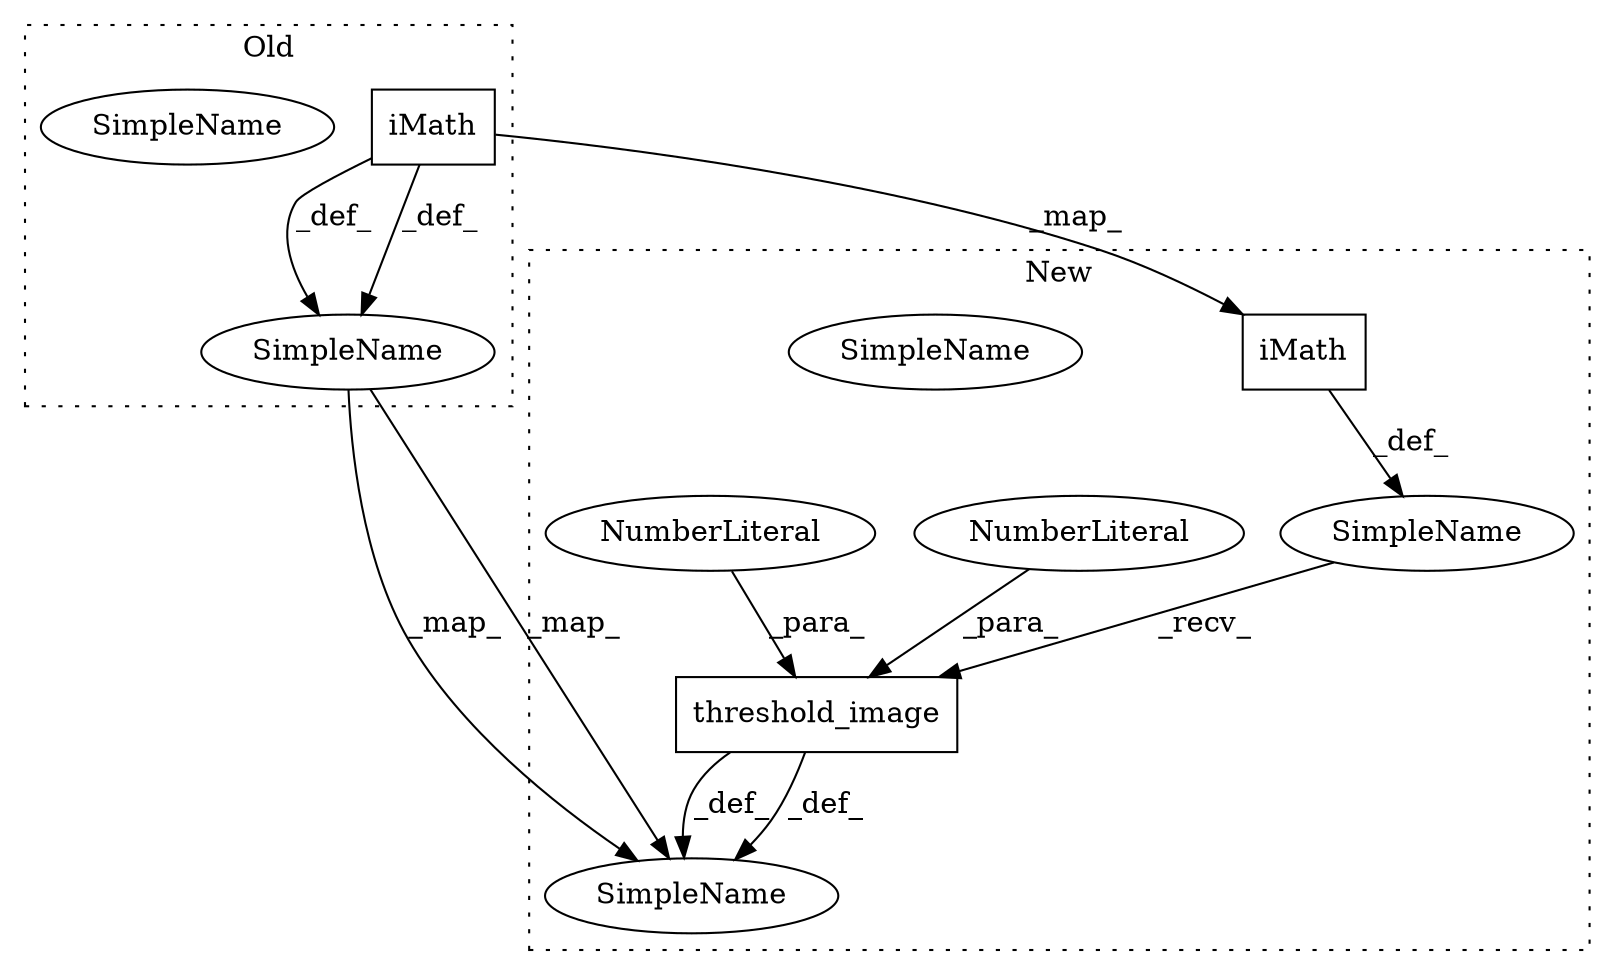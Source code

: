 digraph G {
subgraph cluster0 {
1 [label="iMath" a="32" s="1295,1323" l="6,1" shape="box"];
3 [label="SimpleName" a="42" s="1284" l="10" shape="ellipse"];
6 [label="SimpleName" a="42" s="1284" l="10" shape="ellipse"];
label = "Old";
style="dotted";
}
subgraph cluster1 {
2 [label="iMath" a="32" s="1316,1344" l="6,1" shape="box"];
4 [label="SimpleName" a="42" s="1305" l="10" shape="ellipse"];
5 [label="SimpleName" a="42" s="1305" l="10" shape="ellipse"];
7 [label="threshold_image" a="32" s="1346,1365" l="16,1" shape="box"];
8 [label="NumberLiteral" a="34" s="1362" l="1" shape="ellipse"];
9 [label="NumberLiteral" a="34" s="1364" l="1" shape="ellipse"];
10 [label="SimpleName" a="42" s="" l="" shape="ellipse"];
label = "New";
style="dotted";
}
1 -> 6 [label="_def_"];
1 -> 2 [label="_map_"];
1 -> 6 [label="_def_"];
2 -> 10 [label="_def_"];
6 -> 5 [label="_map_"];
6 -> 5 [label="_map_"];
7 -> 5 [label="_def_"];
7 -> 5 [label="_def_"];
8 -> 7 [label="_para_"];
9 -> 7 [label="_para_"];
10 -> 7 [label="_recv_"];
}